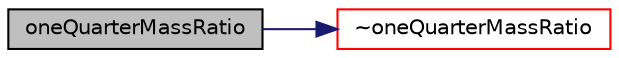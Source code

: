 digraph "oneQuarterMassRatio"
{
  bgcolor="transparent";
  edge [fontname="Helvetica",fontsize="10",labelfontname="Helvetica",labelfontsize="10"];
  node [fontname="Helvetica",fontsize="10",shape=record];
  rankdir="LR";
  Node1 [label="oneQuarterMassRatio",height=0.2,width=0.4,color="black", fillcolor="grey75", style="filled", fontcolor="black"];
  Node1 -> Node2 [color="midnightblue",fontsize="10",style="solid",fontname="Helvetica"];
  Node2 [label="~oneQuarterMassRatio",height=0.2,width=0.4,color="red",URL="$a00053.html#a147fb07ac3fc0d40d665bba9391ef32d",tooltip="Destructor. "];
}
